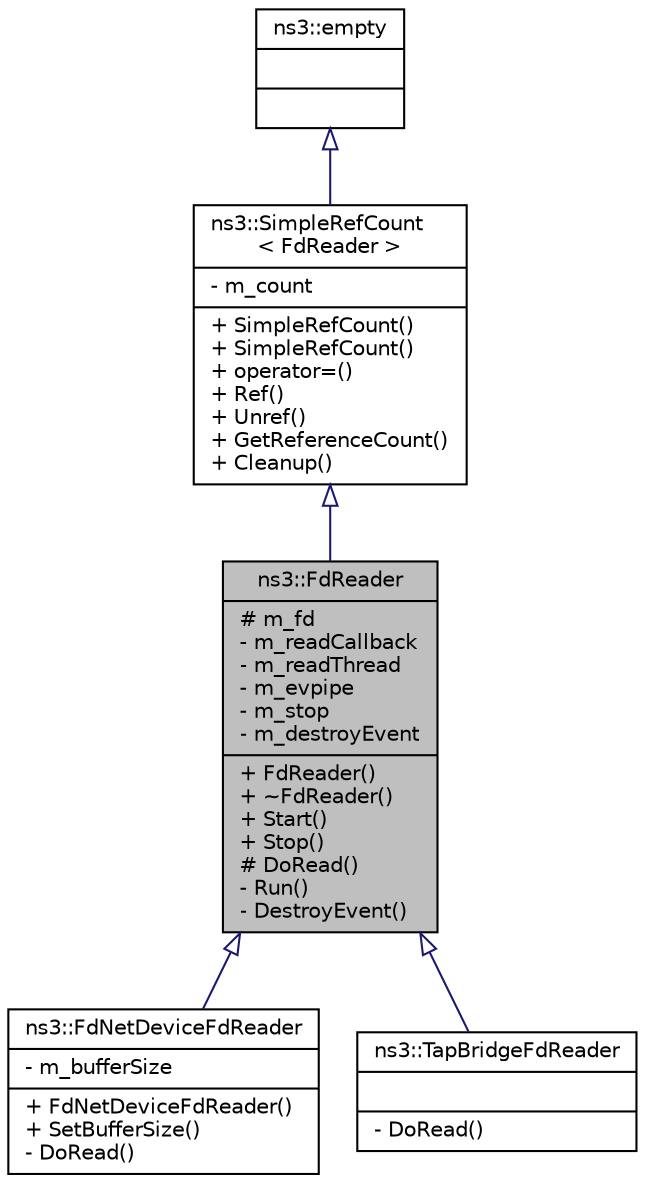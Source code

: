 digraph "ns3::FdReader"
{
  edge [fontname="Helvetica",fontsize="10",labelfontname="Helvetica",labelfontsize="10"];
  node [fontname="Helvetica",fontsize="10",shape=record];
  Node1 [label="{ns3::FdReader\n|# m_fd\l- m_readCallback\l- m_readThread\l- m_evpipe\l- m_stop\l- m_destroyEvent\l|+ FdReader()\l+ ~FdReader()\l+ Start()\l+ Stop()\l# DoRead()\l- Run()\l- DestroyEvent()\l}",height=0.2,width=0.4,color="black", fillcolor="grey75", style="filled", fontcolor="black"];
  Node2 -> Node1 [dir="back",color="midnightblue",fontsize="10",style="solid",arrowtail="onormal"];
  Node2 [label="{ns3::SimpleRefCount\l\< FdReader \>\n|- m_count\l|+ SimpleRefCount()\l+ SimpleRefCount()\l+ operator=()\l+ Ref()\l+ Unref()\l+ GetReferenceCount()\l+ Cleanup()\l}",height=0.2,width=0.4,color="black", fillcolor="white", style="filled",URL="$da/da1/classns3_1_1SimpleRefCount.html"];
  Node3 -> Node2 [dir="back",color="midnightblue",fontsize="10",style="solid",arrowtail="onormal"];
  Node3 [label="{ns3::empty\n||}",height=0.2,width=0.4,color="black", fillcolor="white", style="filled",URL="$d9/d6a/classns3_1_1empty.html",tooltip="make Callback use a separate empty type "];
  Node1 -> Node4 [dir="back",color="midnightblue",fontsize="10",style="solid",arrowtail="onormal"];
  Node4 [label="{ns3::FdNetDeviceFdReader\n|- m_bufferSize\l|+ FdNetDeviceFdReader()\l+ SetBufferSize()\l- DoRead()\l}",height=0.2,width=0.4,color="black", fillcolor="white", style="filled",URL="$d7/dbc/classns3_1_1FdNetDeviceFdReader.html",tooltip="This class performs the actual data reading from the sockets. "];
  Node1 -> Node5 [dir="back",color="midnightblue",fontsize="10",style="solid",arrowtail="onormal"];
  Node5 [label="{ns3::TapBridgeFdReader\n||- DoRead()\l}",height=0.2,width=0.4,color="black", fillcolor="white", style="filled",URL="$d1/d19/classns3_1_1TapBridgeFdReader.html"];
}
